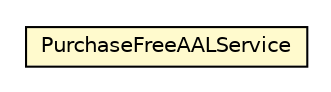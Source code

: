 #!/usr/local/bin/dot
#
# Class diagram 
# Generated by UMLGraph version R5_6-24-gf6e263 (http://www.umlgraph.org/)
#

digraph G {
	edge [fontname="Helvetica",fontsize=10,labelfontname="Helvetica",labelfontsize=10];
	node [fontname="Helvetica",fontsize=10,shape=plaintext];
	nodesep=0.25;
	ranksep=0.5;
	// org.universAAL.commerce.ustore.tools.PurchaseFreeAALService
	c90034 [label=<<table title="org.universAAL.commerce.ustore.tools.PurchaseFreeAALService" border="0" cellborder="1" cellspacing="0" cellpadding="2" port="p" bgcolor="lemonChiffon" href="./PurchaseFreeAALService.html">
		<tr><td><table border="0" cellspacing="0" cellpadding="1">
<tr><td align="center" balign="center"> PurchaseFreeAALService </td></tr>
		</table></td></tr>
		</table>>, URL="./PurchaseFreeAALService.html", fontname="Helvetica", fontcolor="black", fontsize=10.0];
}

